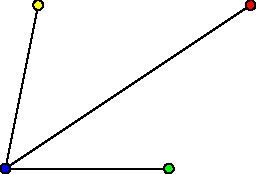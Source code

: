 /******************************************************************************
 *                                 LICENSE                                    *
 ******************************************************************************
 *  This file is part of Mathematics-and-Physics.                             *
 *                                                                            *
 *  Mathematics-and-Physics is free software: you can redistribute it and/or  *
 *  modify it under the terms of the GNU General Public License as published  *
 *  by the Free Software Foundation, either version 3 of the License, or      *
 *  (at your option) any later version.                                       *
 *                                                                            *
 *  Mathematics-and-Physics is distributed in the hope that it will be useful *
 *  but WITHOUT ANY WARRANTY; without even the implied warranty of            *
 *  MERCHANTABILITY or FITNESS FOR A PARTICULAR PURPOSE.  See the             *
 *  GNU General Public License for more details.                              *
 *                                                                            *
 *  You should have received a copy of the GNU General Public License         *
 *  along with Mathematics-and-Physics.  If not, see                          *
 *  <https://www.gnu.org/licenses/>.                                          *
 ******************************************************************************/

/*  Size of the figure.                                                       */
size(128);

/*  Coordinates for the vertices of the graph.                                */
pair V0 = (0.0, 0.0);
pair V1 = (1.0, 0.0);
pair V2 = (1.5, 1.0);
pair V3 = (0.2, 1.0);

/*  And draw the edges.                                                       */
draw(V0 -- V1);
draw(V0 -- V2);
draw(V0 -- V3);

/*  Dots for the vertices of the graph.                                       */
filldraw(circle(V0, 0.03), blue, black);
filldraw(circle(V1, 0.03), green, black);
filldraw(circle(V2, 0.03), red, black);
filldraw(circle(V3, 0.03), yellow, black);
